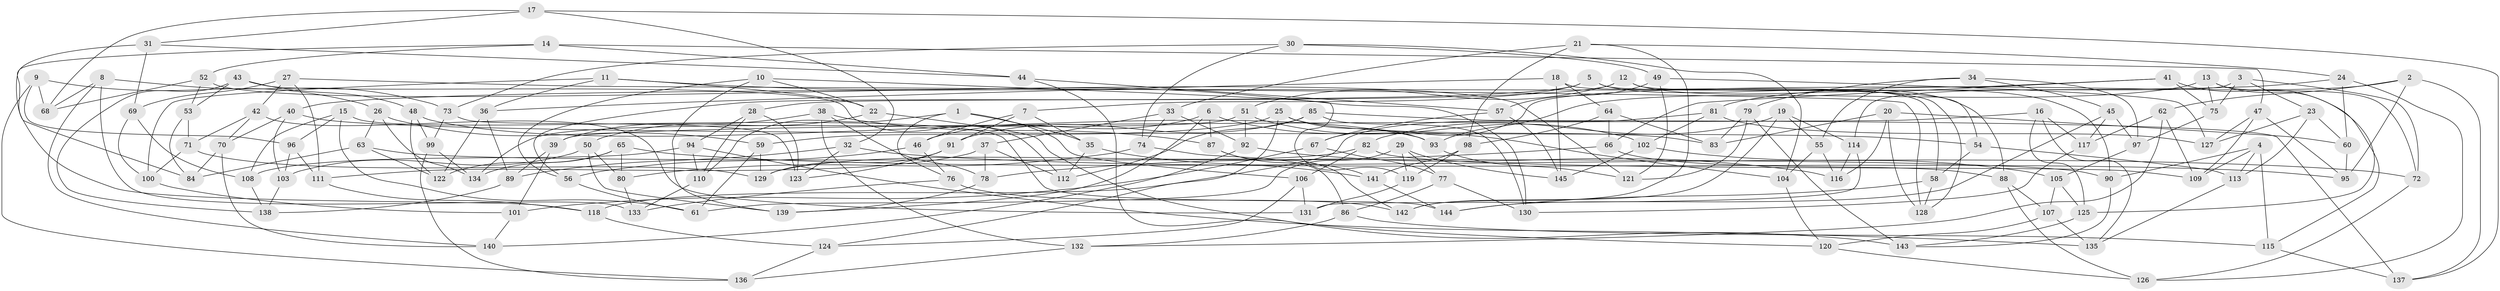// Generated by graph-tools (version 1.1) at 2025/11/02/27/25 16:11:48]
// undirected, 145 vertices, 290 edges
graph export_dot {
graph [start="1"]
  node [color=gray90,style=filled];
  1;
  2;
  3;
  4;
  5;
  6;
  7;
  8;
  9;
  10;
  11;
  12;
  13;
  14;
  15;
  16;
  17;
  18;
  19;
  20;
  21;
  22;
  23;
  24;
  25;
  26;
  27;
  28;
  29;
  30;
  31;
  32;
  33;
  34;
  35;
  36;
  37;
  38;
  39;
  40;
  41;
  42;
  43;
  44;
  45;
  46;
  47;
  48;
  49;
  50;
  51;
  52;
  53;
  54;
  55;
  56;
  57;
  58;
  59;
  60;
  61;
  62;
  63;
  64;
  65;
  66;
  67;
  68;
  69;
  70;
  71;
  72;
  73;
  74;
  75;
  76;
  77;
  78;
  79;
  80;
  81;
  82;
  83;
  84;
  85;
  86;
  87;
  88;
  89;
  90;
  91;
  92;
  93;
  94;
  95;
  96;
  97;
  98;
  99;
  100;
  101;
  102;
  103;
  104;
  105;
  106;
  107;
  108;
  109;
  110;
  111;
  112;
  113;
  114;
  115;
  116;
  117;
  118;
  119;
  120;
  121;
  122;
  123;
  124;
  125;
  126;
  127;
  128;
  129;
  130;
  131;
  132;
  133;
  134;
  135;
  136;
  137;
  138;
  139;
  140;
  141;
  142;
  143;
  144;
  145;
  1 -- 110;
  1 -- 35;
  1 -- 76;
  1 -- 106;
  2 -- 62;
  2 -- 81;
  2 -- 137;
  2 -- 95;
  3 -- 23;
  3 -- 114;
  3 -- 75;
  3 -- 72;
  4 -- 90;
  4 -- 109;
  4 -- 113;
  4 -- 115;
  5 -- 28;
  5 -- 88;
  5 -- 128;
  5 -- 7;
  6 -- 104;
  6 -- 139;
  6 -- 87;
  6 -- 46;
  7 -- 35;
  7 -- 46;
  7 -- 91;
  8 -- 68;
  8 -- 140;
  8 -- 73;
  8 -- 133;
  9 -- 26;
  9 -- 96;
  9 -- 136;
  9 -- 68;
  10 -- 119;
  10 -- 56;
  10 -- 139;
  10 -- 22;
  11 -- 36;
  11 -- 130;
  11 -- 100;
  11 -- 22;
  12 -- 51;
  12 -- 56;
  12 -- 54;
  12 -- 90;
  13 -- 75;
  13 -- 72;
  13 -- 93;
  13 -- 125;
  14 -- 44;
  14 -- 47;
  14 -- 118;
  14 -- 52;
  15 -- 96;
  15 -- 61;
  15 -- 108;
  15 -- 144;
  16 -- 117;
  16 -- 135;
  16 -- 125;
  16 -- 39;
  17 -- 31;
  17 -- 68;
  17 -- 137;
  17 -- 32;
  18 -- 145;
  18 -- 58;
  18 -- 36;
  18 -- 64;
  19 -- 82;
  19 -- 55;
  19 -- 142;
  19 -- 114;
  20 -- 60;
  20 -- 128;
  20 -- 116;
  20 -- 83;
  21 -- 142;
  21 -- 24;
  21 -- 98;
  21 -- 33;
  22 -- 50;
  22 -- 143;
  23 -- 127;
  23 -- 60;
  23 -- 113;
  24 -- 126;
  24 -- 40;
  24 -- 60;
  25 -- 59;
  25 -- 124;
  25 -- 93;
  25 -- 83;
  26 -- 134;
  26 -- 63;
  26 -- 59;
  27 -- 128;
  27 -- 69;
  27 -- 42;
  27 -- 111;
  28 -- 110;
  28 -- 123;
  28 -- 94;
  29 -- 119;
  29 -- 145;
  29 -- 61;
  29 -- 77;
  30 -- 104;
  30 -- 73;
  30 -- 49;
  30 -- 74;
  31 -- 84;
  31 -- 69;
  31 -- 44;
  32 -- 95;
  32 -- 89;
  32 -- 123;
  33 -- 37;
  33 -- 92;
  33 -- 74;
  34 -- 55;
  34 -- 45;
  34 -- 97;
  34 -- 79;
  35 -- 112;
  35 -- 141;
  36 -- 89;
  36 -- 122;
  37 -- 78;
  37 -- 111;
  37 -- 112;
  38 -- 87;
  38 -- 132;
  38 -- 39;
  38 -- 78;
  39 -- 89;
  39 -- 101;
  40 -- 54;
  40 -- 70;
  40 -- 103;
  41 -- 66;
  41 -- 115;
  41 -- 67;
  41 -- 75;
  42 -- 131;
  42 -- 70;
  42 -- 71;
  43 -- 112;
  43 -- 48;
  43 -- 53;
  43 -- 138;
  44 -- 120;
  44 -- 57;
  45 -- 97;
  45 -- 144;
  45 -- 117;
  46 -- 56;
  46 -- 76;
  47 -- 127;
  47 -- 95;
  47 -- 109;
  48 -- 122;
  48 -- 99;
  48 -- 93;
  49 -- 121;
  49 -- 57;
  49 -- 127;
  50 -- 103;
  50 -- 139;
  50 -- 80;
  51 -- 92;
  51 -- 134;
  51 -- 102;
  52 -- 53;
  52 -- 121;
  52 -- 68;
  53 -- 71;
  53 -- 84;
  54 -- 58;
  54 -- 113;
  55 -- 116;
  55 -- 104;
  56 -- 61;
  57 -- 67;
  57 -- 145;
  58 -- 144;
  58 -- 128;
  59 -- 61;
  59 -- 129;
  60 -- 95;
  62 -- 132;
  62 -- 117;
  62 -- 109;
  63 -- 84;
  63 -- 122;
  63 -- 90;
  64 -- 66;
  64 -- 83;
  64 -- 98;
  65 -- 134;
  65 -- 80;
  65 -- 122;
  65 -- 72;
  66 -- 78;
  66 -- 88;
  67 -- 77;
  67 -- 101;
  69 -- 108;
  69 -- 100;
  70 -- 84;
  70 -- 140;
  71 -- 100;
  71 -- 129;
  72 -- 126;
  73 -- 123;
  73 -- 99;
  74 -- 80;
  74 -- 86;
  75 -- 97;
  76 -- 142;
  76 -- 133;
  77 -- 130;
  77 -- 86;
  78 -- 139;
  79 -- 121;
  79 -- 143;
  79 -- 83;
  80 -- 133;
  81 -- 118;
  81 -- 102;
  81 -- 127;
  82 -- 129;
  82 -- 109;
  82 -- 106;
  85 -- 130;
  85 -- 91;
  85 -- 112;
  85 -- 137;
  86 -- 132;
  86 -- 115;
  87 -- 141;
  87 -- 142;
  88 -- 107;
  88 -- 126;
  89 -- 138;
  90 -- 143;
  91 -- 129;
  91 -- 123;
  92 -- 116;
  92 -- 140;
  93 -- 121;
  94 -- 110;
  94 -- 135;
  94 -- 108;
  96 -- 103;
  96 -- 111;
  97 -- 105;
  98 -- 119;
  98 -- 141;
  99 -- 134;
  99 -- 136;
  100 -- 101;
  101 -- 140;
  102 -- 105;
  102 -- 145;
  103 -- 138;
  104 -- 120;
  105 -- 125;
  105 -- 107;
  106 -- 131;
  106 -- 124;
  107 -- 120;
  107 -- 135;
  108 -- 138;
  110 -- 133;
  111 -- 118;
  113 -- 135;
  114 -- 131;
  114 -- 116;
  115 -- 137;
  117 -- 130;
  118 -- 124;
  119 -- 131;
  120 -- 126;
  124 -- 136;
  125 -- 143;
  132 -- 136;
  141 -- 144;
}
